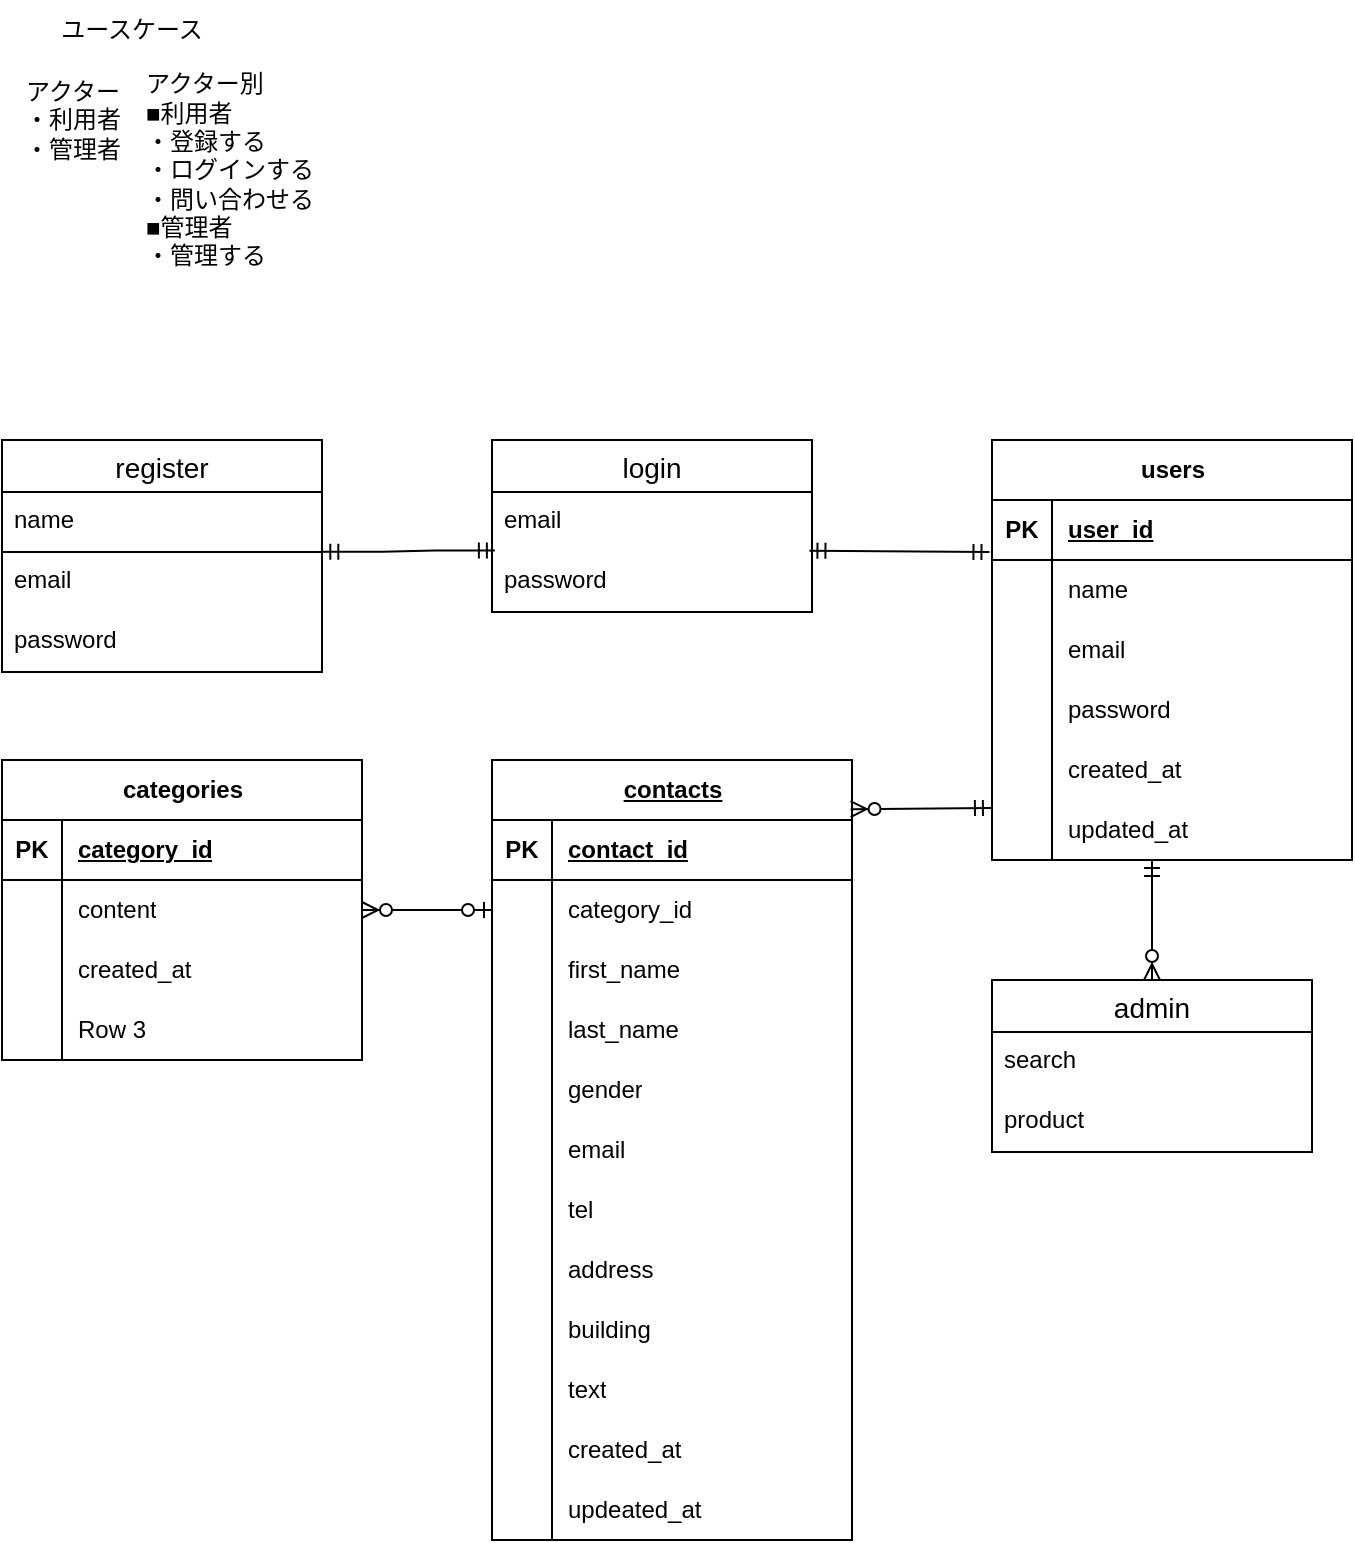 <mxfile version="27.1.0">
  <diagram name="ページ1" id="0FAMwZ932gtts7ZgAMkS">
    <mxGraphModel dx="873" dy="463" grid="1" gridSize="10" guides="1" tooltips="1" connect="1" arrows="1" fold="1" page="1" pageScale="1" pageWidth="827" pageHeight="1169" math="0" shadow="0">
      <root>
        <mxCell id="0" />
        <mxCell id="1" parent="0" />
        <mxCell id="Z-SLWH3zLzYSWy935qZ3-1" value="&lt;span style=&quot;text-align: left; text-wrap-mode: wrap; text-decoration-line: underline;&quot;&gt;contacts&lt;/span&gt;" style="shape=table;startSize=30;container=1;collapsible=1;childLayout=tableLayout;fixedRows=1;rowLines=0;fontStyle=1;align=center;resizeLast=1;html=1;" vertex="1" parent="1">
          <mxGeometry x="280" y="430" width="180" height="390" as="geometry" />
        </mxCell>
        <mxCell id="Z-SLWH3zLzYSWy935qZ3-2" value="" style="shape=tableRow;horizontal=0;startSize=0;swimlaneHead=0;swimlaneBody=0;fillColor=none;collapsible=0;dropTarget=0;points=[[0,0.5],[1,0.5]];portConstraint=eastwest;top=0;left=0;right=0;bottom=1;" vertex="1" parent="Z-SLWH3zLzYSWy935qZ3-1">
          <mxGeometry y="30" width="180" height="30" as="geometry" />
        </mxCell>
        <mxCell id="Z-SLWH3zLzYSWy935qZ3-3" value="PK" style="shape=partialRectangle;connectable=0;fillColor=none;top=0;left=0;bottom=0;right=0;fontStyle=1;overflow=hidden;whiteSpace=wrap;html=1;" vertex="1" parent="Z-SLWH3zLzYSWy935qZ3-2">
          <mxGeometry width="30" height="30" as="geometry">
            <mxRectangle width="30" height="30" as="alternateBounds" />
          </mxGeometry>
        </mxCell>
        <mxCell id="Z-SLWH3zLzYSWy935qZ3-4" value="contact_id" style="shape=partialRectangle;connectable=0;fillColor=none;top=0;left=0;bottom=0;right=0;align=left;spacingLeft=6;fontStyle=5;overflow=hidden;whiteSpace=wrap;html=1;" vertex="1" parent="Z-SLWH3zLzYSWy935qZ3-2">
          <mxGeometry x="30" width="150" height="30" as="geometry">
            <mxRectangle width="150" height="30" as="alternateBounds" />
          </mxGeometry>
        </mxCell>
        <mxCell id="Z-SLWH3zLzYSWy935qZ3-5" value="" style="shape=tableRow;horizontal=0;startSize=0;swimlaneHead=0;swimlaneBody=0;fillColor=none;collapsible=0;dropTarget=0;points=[[0,0.5],[1,0.5]];portConstraint=eastwest;top=0;left=0;right=0;bottom=0;" vertex="1" parent="Z-SLWH3zLzYSWy935qZ3-1">
          <mxGeometry y="60" width="180" height="30" as="geometry" />
        </mxCell>
        <mxCell id="Z-SLWH3zLzYSWy935qZ3-6" value="" style="shape=partialRectangle;connectable=0;fillColor=none;top=0;left=0;bottom=0;right=0;editable=1;overflow=hidden;whiteSpace=wrap;html=1;" vertex="1" parent="Z-SLWH3zLzYSWy935qZ3-5">
          <mxGeometry width="30" height="30" as="geometry">
            <mxRectangle width="30" height="30" as="alternateBounds" />
          </mxGeometry>
        </mxCell>
        <mxCell id="Z-SLWH3zLzYSWy935qZ3-7" value="category_id" style="shape=partialRectangle;connectable=0;fillColor=none;top=0;left=0;bottom=0;right=0;align=left;spacingLeft=6;overflow=hidden;whiteSpace=wrap;html=1;" vertex="1" parent="Z-SLWH3zLzYSWy935qZ3-5">
          <mxGeometry x="30" width="150" height="30" as="geometry">
            <mxRectangle width="150" height="30" as="alternateBounds" />
          </mxGeometry>
        </mxCell>
        <mxCell id="Z-SLWH3zLzYSWy935qZ3-8" value="" style="shape=tableRow;horizontal=0;startSize=0;swimlaneHead=0;swimlaneBody=0;fillColor=none;collapsible=0;dropTarget=0;points=[[0,0.5],[1,0.5]];portConstraint=eastwest;top=0;left=0;right=0;bottom=0;" vertex="1" parent="Z-SLWH3zLzYSWy935qZ3-1">
          <mxGeometry y="90" width="180" height="30" as="geometry" />
        </mxCell>
        <mxCell id="Z-SLWH3zLzYSWy935qZ3-9" value="" style="shape=partialRectangle;connectable=0;fillColor=none;top=0;left=0;bottom=0;right=0;editable=1;overflow=hidden;whiteSpace=wrap;html=1;" vertex="1" parent="Z-SLWH3zLzYSWy935qZ3-8">
          <mxGeometry width="30" height="30" as="geometry">
            <mxRectangle width="30" height="30" as="alternateBounds" />
          </mxGeometry>
        </mxCell>
        <mxCell id="Z-SLWH3zLzYSWy935qZ3-10" value="first_name" style="shape=partialRectangle;connectable=0;fillColor=none;top=0;left=0;bottom=0;right=0;align=left;spacingLeft=6;overflow=hidden;whiteSpace=wrap;html=1;" vertex="1" parent="Z-SLWH3zLzYSWy935qZ3-8">
          <mxGeometry x="30" width="150" height="30" as="geometry">
            <mxRectangle width="150" height="30" as="alternateBounds" />
          </mxGeometry>
        </mxCell>
        <mxCell id="Z-SLWH3zLzYSWy935qZ3-11" value="" style="shape=tableRow;horizontal=0;startSize=0;swimlaneHead=0;swimlaneBody=0;fillColor=none;collapsible=0;dropTarget=0;points=[[0,0.5],[1,0.5]];portConstraint=eastwest;top=0;left=0;right=0;bottom=0;" vertex="1" parent="Z-SLWH3zLzYSWy935qZ3-1">
          <mxGeometry y="120" width="180" height="30" as="geometry" />
        </mxCell>
        <mxCell id="Z-SLWH3zLzYSWy935qZ3-12" value="" style="shape=partialRectangle;connectable=0;fillColor=none;top=0;left=0;bottom=0;right=0;editable=1;overflow=hidden;whiteSpace=wrap;html=1;" vertex="1" parent="Z-SLWH3zLzYSWy935qZ3-11">
          <mxGeometry width="30" height="30" as="geometry">
            <mxRectangle width="30" height="30" as="alternateBounds" />
          </mxGeometry>
        </mxCell>
        <mxCell id="Z-SLWH3zLzYSWy935qZ3-13" value="last_name" style="shape=partialRectangle;connectable=0;fillColor=none;top=0;left=0;bottom=0;right=0;align=left;spacingLeft=6;overflow=hidden;whiteSpace=wrap;html=1;" vertex="1" parent="Z-SLWH3zLzYSWy935qZ3-11">
          <mxGeometry x="30" width="150" height="30" as="geometry">
            <mxRectangle width="150" height="30" as="alternateBounds" />
          </mxGeometry>
        </mxCell>
        <mxCell id="Z-SLWH3zLzYSWy935qZ3-116" style="shape=tableRow;horizontal=0;startSize=0;swimlaneHead=0;swimlaneBody=0;fillColor=none;collapsible=0;dropTarget=0;points=[[0,0.5],[1,0.5]];portConstraint=eastwest;top=0;left=0;right=0;bottom=0;" vertex="1" parent="Z-SLWH3zLzYSWy935qZ3-1">
          <mxGeometry y="150" width="180" height="30" as="geometry" />
        </mxCell>
        <mxCell id="Z-SLWH3zLzYSWy935qZ3-117" style="shape=partialRectangle;connectable=0;fillColor=none;top=0;left=0;bottom=0;right=0;editable=1;overflow=hidden;whiteSpace=wrap;html=1;" vertex="1" parent="Z-SLWH3zLzYSWy935qZ3-116">
          <mxGeometry width="30" height="30" as="geometry">
            <mxRectangle width="30" height="30" as="alternateBounds" />
          </mxGeometry>
        </mxCell>
        <mxCell id="Z-SLWH3zLzYSWy935qZ3-118" value="gender" style="shape=partialRectangle;connectable=0;fillColor=none;top=0;left=0;bottom=0;right=0;align=left;spacingLeft=6;overflow=hidden;whiteSpace=wrap;html=1;" vertex="1" parent="Z-SLWH3zLzYSWy935qZ3-116">
          <mxGeometry x="30" width="150" height="30" as="geometry">
            <mxRectangle width="150" height="30" as="alternateBounds" />
          </mxGeometry>
        </mxCell>
        <mxCell id="Z-SLWH3zLzYSWy935qZ3-119" style="shape=tableRow;horizontal=0;startSize=0;swimlaneHead=0;swimlaneBody=0;fillColor=none;collapsible=0;dropTarget=0;points=[[0,0.5],[1,0.5]];portConstraint=eastwest;top=0;left=0;right=0;bottom=0;" vertex="1" parent="Z-SLWH3zLzYSWy935qZ3-1">
          <mxGeometry y="180" width="180" height="30" as="geometry" />
        </mxCell>
        <mxCell id="Z-SLWH3zLzYSWy935qZ3-120" style="shape=partialRectangle;connectable=0;fillColor=none;top=0;left=0;bottom=0;right=0;editable=1;overflow=hidden;whiteSpace=wrap;html=1;" vertex="1" parent="Z-SLWH3zLzYSWy935qZ3-119">
          <mxGeometry width="30" height="30" as="geometry">
            <mxRectangle width="30" height="30" as="alternateBounds" />
          </mxGeometry>
        </mxCell>
        <mxCell id="Z-SLWH3zLzYSWy935qZ3-121" value="email" style="shape=partialRectangle;connectable=0;fillColor=none;top=0;left=0;bottom=0;right=0;align=left;spacingLeft=6;overflow=hidden;whiteSpace=wrap;html=1;" vertex="1" parent="Z-SLWH3zLzYSWy935qZ3-119">
          <mxGeometry x="30" width="150" height="30" as="geometry">
            <mxRectangle width="150" height="30" as="alternateBounds" />
          </mxGeometry>
        </mxCell>
        <mxCell id="Z-SLWH3zLzYSWy935qZ3-122" style="shape=tableRow;horizontal=0;startSize=0;swimlaneHead=0;swimlaneBody=0;fillColor=none;collapsible=0;dropTarget=0;points=[[0,0.5],[1,0.5]];portConstraint=eastwest;top=0;left=0;right=0;bottom=0;" vertex="1" parent="Z-SLWH3zLzYSWy935qZ3-1">
          <mxGeometry y="210" width="180" height="30" as="geometry" />
        </mxCell>
        <mxCell id="Z-SLWH3zLzYSWy935qZ3-123" style="shape=partialRectangle;connectable=0;fillColor=none;top=0;left=0;bottom=0;right=0;editable=1;overflow=hidden;whiteSpace=wrap;html=1;" vertex="1" parent="Z-SLWH3zLzYSWy935qZ3-122">
          <mxGeometry width="30" height="30" as="geometry">
            <mxRectangle width="30" height="30" as="alternateBounds" />
          </mxGeometry>
        </mxCell>
        <mxCell id="Z-SLWH3zLzYSWy935qZ3-124" value="tel" style="shape=partialRectangle;connectable=0;fillColor=none;top=0;left=0;bottom=0;right=0;align=left;spacingLeft=6;overflow=hidden;whiteSpace=wrap;html=1;" vertex="1" parent="Z-SLWH3zLzYSWy935qZ3-122">
          <mxGeometry x="30" width="150" height="30" as="geometry">
            <mxRectangle width="150" height="30" as="alternateBounds" />
          </mxGeometry>
        </mxCell>
        <mxCell id="Z-SLWH3zLzYSWy935qZ3-125" style="shape=tableRow;horizontal=0;startSize=0;swimlaneHead=0;swimlaneBody=0;fillColor=none;collapsible=0;dropTarget=0;points=[[0,0.5],[1,0.5]];portConstraint=eastwest;top=0;left=0;right=0;bottom=0;" vertex="1" parent="Z-SLWH3zLzYSWy935qZ3-1">
          <mxGeometry y="240" width="180" height="30" as="geometry" />
        </mxCell>
        <mxCell id="Z-SLWH3zLzYSWy935qZ3-126" style="shape=partialRectangle;connectable=0;fillColor=none;top=0;left=0;bottom=0;right=0;editable=1;overflow=hidden;whiteSpace=wrap;html=1;" vertex="1" parent="Z-SLWH3zLzYSWy935qZ3-125">
          <mxGeometry width="30" height="30" as="geometry">
            <mxRectangle width="30" height="30" as="alternateBounds" />
          </mxGeometry>
        </mxCell>
        <mxCell id="Z-SLWH3zLzYSWy935qZ3-127" value="address" style="shape=partialRectangle;connectable=0;fillColor=none;top=0;left=0;bottom=0;right=0;align=left;spacingLeft=6;overflow=hidden;whiteSpace=wrap;html=1;" vertex="1" parent="Z-SLWH3zLzYSWy935qZ3-125">
          <mxGeometry x="30" width="150" height="30" as="geometry">
            <mxRectangle width="150" height="30" as="alternateBounds" />
          </mxGeometry>
        </mxCell>
        <mxCell id="Z-SLWH3zLzYSWy935qZ3-128" style="shape=tableRow;horizontal=0;startSize=0;swimlaneHead=0;swimlaneBody=0;fillColor=none;collapsible=0;dropTarget=0;points=[[0,0.5],[1,0.5]];portConstraint=eastwest;top=0;left=0;right=0;bottom=0;" vertex="1" parent="Z-SLWH3zLzYSWy935qZ3-1">
          <mxGeometry y="270" width="180" height="30" as="geometry" />
        </mxCell>
        <mxCell id="Z-SLWH3zLzYSWy935qZ3-129" style="shape=partialRectangle;connectable=0;fillColor=none;top=0;left=0;bottom=0;right=0;editable=1;overflow=hidden;whiteSpace=wrap;html=1;" vertex="1" parent="Z-SLWH3zLzYSWy935qZ3-128">
          <mxGeometry width="30" height="30" as="geometry">
            <mxRectangle width="30" height="30" as="alternateBounds" />
          </mxGeometry>
        </mxCell>
        <mxCell id="Z-SLWH3zLzYSWy935qZ3-130" value="building" style="shape=partialRectangle;connectable=0;fillColor=none;top=0;left=0;bottom=0;right=0;align=left;spacingLeft=6;overflow=hidden;whiteSpace=wrap;html=1;" vertex="1" parent="Z-SLWH3zLzYSWy935qZ3-128">
          <mxGeometry x="30" width="150" height="30" as="geometry">
            <mxRectangle width="150" height="30" as="alternateBounds" />
          </mxGeometry>
        </mxCell>
        <mxCell id="Z-SLWH3zLzYSWy935qZ3-131" style="shape=tableRow;horizontal=0;startSize=0;swimlaneHead=0;swimlaneBody=0;fillColor=none;collapsible=0;dropTarget=0;points=[[0,0.5],[1,0.5]];portConstraint=eastwest;top=0;left=0;right=0;bottom=0;" vertex="1" parent="Z-SLWH3zLzYSWy935qZ3-1">
          <mxGeometry y="300" width="180" height="30" as="geometry" />
        </mxCell>
        <mxCell id="Z-SLWH3zLzYSWy935qZ3-132" style="shape=partialRectangle;connectable=0;fillColor=none;top=0;left=0;bottom=0;right=0;editable=1;overflow=hidden;whiteSpace=wrap;html=1;" vertex="1" parent="Z-SLWH3zLzYSWy935qZ3-131">
          <mxGeometry width="30" height="30" as="geometry">
            <mxRectangle width="30" height="30" as="alternateBounds" />
          </mxGeometry>
        </mxCell>
        <mxCell id="Z-SLWH3zLzYSWy935qZ3-133" value="text" style="shape=partialRectangle;connectable=0;fillColor=none;top=0;left=0;bottom=0;right=0;align=left;spacingLeft=6;overflow=hidden;whiteSpace=wrap;html=1;" vertex="1" parent="Z-SLWH3zLzYSWy935qZ3-131">
          <mxGeometry x="30" width="150" height="30" as="geometry">
            <mxRectangle width="150" height="30" as="alternateBounds" />
          </mxGeometry>
        </mxCell>
        <mxCell id="Z-SLWH3zLzYSWy935qZ3-134" style="shape=tableRow;horizontal=0;startSize=0;swimlaneHead=0;swimlaneBody=0;fillColor=none;collapsible=0;dropTarget=0;points=[[0,0.5],[1,0.5]];portConstraint=eastwest;top=0;left=0;right=0;bottom=0;" vertex="1" parent="Z-SLWH3zLzYSWy935qZ3-1">
          <mxGeometry y="330" width="180" height="30" as="geometry" />
        </mxCell>
        <mxCell id="Z-SLWH3zLzYSWy935qZ3-135" style="shape=partialRectangle;connectable=0;fillColor=none;top=0;left=0;bottom=0;right=0;editable=1;overflow=hidden;whiteSpace=wrap;html=1;" vertex="1" parent="Z-SLWH3zLzYSWy935qZ3-134">
          <mxGeometry width="30" height="30" as="geometry">
            <mxRectangle width="30" height="30" as="alternateBounds" />
          </mxGeometry>
        </mxCell>
        <mxCell id="Z-SLWH3zLzYSWy935qZ3-136" value="created_at" style="shape=partialRectangle;connectable=0;fillColor=none;top=0;left=0;bottom=0;right=0;align=left;spacingLeft=6;overflow=hidden;whiteSpace=wrap;html=1;" vertex="1" parent="Z-SLWH3zLzYSWy935qZ3-134">
          <mxGeometry x="30" width="150" height="30" as="geometry">
            <mxRectangle width="150" height="30" as="alternateBounds" />
          </mxGeometry>
        </mxCell>
        <mxCell id="Z-SLWH3zLzYSWy935qZ3-137" style="shape=tableRow;horizontal=0;startSize=0;swimlaneHead=0;swimlaneBody=0;fillColor=none;collapsible=0;dropTarget=0;points=[[0,0.5],[1,0.5]];portConstraint=eastwest;top=0;left=0;right=0;bottom=0;" vertex="1" parent="Z-SLWH3zLzYSWy935qZ3-1">
          <mxGeometry y="360" width="180" height="30" as="geometry" />
        </mxCell>
        <mxCell id="Z-SLWH3zLzYSWy935qZ3-138" style="shape=partialRectangle;connectable=0;fillColor=none;top=0;left=0;bottom=0;right=0;editable=1;overflow=hidden;whiteSpace=wrap;html=1;" vertex="1" parent="Z-SLWH3zLzYSWy935qZ3-137">
          <mxGeometry width="30" height="30" as="geometry">
            <mxRectangle width="30" height="30" as="alternateBounds" />
          </mxGeometry>
        </mxCell>
        <mxCell id="Z-SLWH3zLzYSWy935qZ3-139" value="updeated_at" style="shape=partialRectangle;connectable=0;fillColor=none;top=0;left=0;bottom=0;right=0;align=left;spacingLeft=6;overflow=hidden;whiteSpace=wrap;html=1;" vertex="1" parent="Z-SLWH3zLzYSWy935qZ3-137">
          <mxGeometry x="30" width="150" height="30" as="geometry">
            <mxRectangle width="150" height="30" as="alternateBounds" />
          </mxGeometry>
        </mxCell>
        <mxCell id="Z-SLWH3zLzYSWy935qZ3-14" value="ユースケース" style="text;strokeColor=none;align=center;fillColor=none;html=1;verticalAlign=middle;whiteSpace=wrap;rounded=0;" vertex="1" parent="1">
          <mxGeometry x="50" y="50" width="100" height="30" as="geometry" />
        </mxCell>
        <mxCell id="Z-SLWH3zLzYSWy935qZ3-15" value="アクター&lt;div&gt;・利用者&lt;/div&gt;&lt;div&gt;・管理者&lt;/div&gt;" style="text;html=1;align=center;verticalAlign=middle;resizable=0;points=[];autosize=1;strokeColor=none;fillColor=none;" vertex="1" parent="1">
          <mxGeometry x="35" y="80" width="70" height="60" as="geometry" />
        </mxCell>
        <mxCell id="Z-SLWH3zLzYSWy935qZ3-16" value="アクター別&lt;div&gt;■利用者&lt;/div&gt;&lt;div style=&quot;&quot;&gt;・登録する&lt;/div&gt;&lt;div style=&quot;&quot;&gt;・ログインする&lt;/div&gt;&lt;div style=&quot;&quot;&gt;・問い合わせる&lt;/div&gt;&lt;div&gt;■管理者&lt;/div&gt;&lt;div&gt;&lt;span style=&quot;background-color: transparent; color: light-dark(rgb(0, 0, 0), rgb(255, 255, 255));&quot;&gt;・管理する&lt;/span&gt;&lt;/div&gt;" style="text;html=1;align=left;verticalAlign=middle;resizable=0;points=[];autosize=1;strokeColor=none;fillColor=none;" vertex="1" parent="1">
          <mxGeometry x="105" y="80" width="110" height="110" as="geometry" />
        </mxCell>
        <mxCell id="Z-SLWH3zLzYSWy935qZ3-140" value="categories" style="shape=table;startSize=30;container=1;collapsible=1;childLayout=tableLayout;fixedRows=1;rowLines=0;fontStyle=1;align=center;resizeLast=1;html=1;" vertex="1" parent="1">
          <mxGeometry x="35" y="430" width="180" height="150" as="geometry" />
        </mxCell>
        <mxCell id="Z-SLWH3zLzYSWy935qZ3-141" value="" style="shape=tableRow;horizontal=0;startSize=0;swimlaneHead=0;swimlaneBody=0;fillColor=none;collapsible=0;dropTarget=0;points=[[0,0.5],[1,0.5]];portConstraint=eastwest;top=0;left=0;right=0;bottom=1;" vertex="1" parent="Z-SLWH3zLzYSWy935qZ3-140">
          <mxGeometry y="30" width="180" height="30" as="geometry" />
        </mxCell>
        <mxCell id="Z-SLWH3zLzYSWy935qZ3-142" value="PK" style="shape=partialRectangle;connectable=0;fillColor=none;top=0;left=0;bottom=0;right=0;fontStyle=1;overflow=hidden;whiteSpace=wrap;html=1;" vertex="1" parent="Z-SLWH3zLzYSWy935qZ3-141">
          <mxGeometry width="30" height="30" as="geometry">
            <mxRectangle width="30" height="30" as="alternateBounds" />
          </mxGeometry>
        </mxCell>
        <mxCell id="Z-SLWH3zLzYSWy935qZ3-143" value="category_id" style="shape=partialRectangle;connectable=0;fillColor=none;top=0;left=0;bottom=0;right=0;align=left;spacingLeft=6;fontStyle=5;overflow=hidden;whiteSpace=wrap;html=1;" vertex="1" parent="Z-SLWH3zLzYSWy935qZ3-141">
          <mxGeometry x="30" width="150" height="30" as="geometry">
            <mxRectangle width="150" height="30" as="alternateBounds" />
          </mxGeometry>
        </mxCell>
        <mxCell id="Z-SLWH3zLzYSWy935qZ3-144" value="" style="shape=tableRow;horizontal=0;startSize=0;swimlaneHead=0;swimlaneBody=0;fillColor=none;collapsible=0;dropTarget=0;points=[[0,0.5],[1,0.5]];portConstraint=eastwest;top=0;left=0;right=0;bottom=0;" vertex="1" parent="Z-SLWH3zLzYSWy935qZ3-140">
          <mxGeometry y="60" width="180" height="30" as="geometry" />
        </mxCell>
        <mxCell id="Z-SLWH3zLzYSWy935qZ3-145" value="" style="shape=partialRectangle;connectable=0;fillColor=none;top=0;left=0;bottom=0;right=0;editable=1;overflow=hidden;whiteSpace=wrap;html=1;" vertex="1" parent="Z-SLWH3zLzYSWy935qZ3-144">
          <mxGeometry width="30" height="30" as="geometry">
            <mxRectangle width="30" height="30" as="alternateBounds" />
          </mxGeometry>
        </mxCell>
        <mxCell id="Z-SLWH3zLzYSWy935qZ3-146" value="content" style="shape=partialRectangle;connectable=0;fillColor=none;top=0;left=0;bottom=0;right=0;align=left;spacingLeft=6;overflow=hidden;whiteSpace=wrap;html=1;" vertex="1" parent="Z-SLWH3zLzYSWy935qZ3-144">
          <mxGeometry x="30" width="150" height="30" as="geometry">
            <mxRectangle width="150" height="30" as="alternateBounds" />
          </mxGeometry>
        </mxCell>
        <mxCell id="Z-SLWH3zLzYSWy935qZ3-147" value="" style="shape=tableRow;horizontal=0;startSize=0;swimlaneHead=0;swimlaneBody=0;fillColor=none;collapsible=0;dropTarget=0;points=[[0,0.5],[1,0.5]];portConstraint=eastwest;top=0;left=0;right=0;bottom=0;" vertex="1" parent="Z-SLWH3zLzYSWy935qZ3-140">
          <mxGeometry y="90" width="180" height="30" as="geometry" />
        </mxCell>
        <mxCell id="Z-SLWH3zLzYSWy935qZ3-148" value="" style="shape=partialRectangle;connectable=0;fillColor=none;top=0;left=0;bottom=0;right=0;editable=1;overflow=hidden;whiteSpace=wrap;html=1;" vertex="1" parent="Z-SLWH3zLzYSWy935qZ3-147">
          <mxGeometry width="30" height="30" as="geometry">
            <mxRectangle width="30" height="30" as="alternateBounds" />
          </mxGeometry>
        </mxCell>
        <mxCell id="Z-SLWH3zLzYSWy935qZ3-149" value="created_at" style="shape=partialRectangle;connectable=0;fillColor=none;top=0;left=0;bottom=0;right=0;align=left;spacingLeft=6;overflow=hidden;whiteSpace=wrap;html=1;" vertex="1" parent="Z-SLWH3zLzYSWy935qZ3-147">
          <mxGeometry x="30" width="150" height="30" as="geometry">
            <mxRectangle width="150" height="30" as="alternateBounds" />
          </mxGeometry>
        </mxCell>
        <mxCell id="Z-SLWH3zLzYSWy935qZ3-150" value="" style="shape=tableRow;horizontal=0;startSize=0;swimlaneHead=0;swimlaneBody=0;fillColor=none;collapsible=0;dropTarget=0;points=[[0,0.5],[1,0.5]];portConstraint=eastwest;top=0;left=0;right=0;bottom=0;" vertex="1" parent="Z-SLWH3zLzYSWy935qZ3-140">
          <mxGeometry y="120" width="180" height="30" as="geometry" />
        </mxCell>
        <mxCell id="Z-SLWH3zLzYSWy935qZ3-151" value="" style="shape=partialRectangle;connectable=0;fillColor=none;top=0;left=0;bottom=0;right=0;editable=1;overflow=hidden;whiteSpace=wrap;html=1;" vertex="1" parent="Z-SLWH3zLzYSWy935qZ3-150">
          <mxGeometry width="30" height="30" as="geometry">
            <mxRectangle width="30" height="30" as="alternateBounds" />
          </mxGeometry>
        </mxCell>
        <mxCell id="Z-SLWH3zLzYSWy935qZ3-152" value="Row 3" style="shape=partialRectangle;connectable=0;fillColor=none;top=0;left=0;bottom=0;right=0;align=left;spacingLeft=6;overflow=hidden;whiteSpace=wrap;html=1;" vertex="1" parent="Z-SLWH3zLzYSWy935qZ3-150">
          <mxGeometry x="30" width="150" height="30" as="geometry">
            <mxRectangle width="150" height="30" as="alternateBounds" />
          </mxGeometry>
        </mxCell>
        <mxCell id="Z-SLWH3zLzYSWy935qZ3-167" value="register" style="swimlane;fontStyle=0;childLayout=stackLayout;horizontal=1;startSize=26;horizontalStack=0;resizeParent=1;resizeParentMax=0;resizeLast=0;collapsible=1;marginBottom=0;align=center;fontSize=14;" vertex="1" parent="1">
          <mxGeometry x="35" y="270" width="160" height="116" as="geometry" />
        </mxCell>
        <mxCell id="Z-SLWH3zLzYSWy935qZ3-168" value="name" style="text;strokeColor=default;fillColor=none;spacingLeft=4;spacingRight=4;overflow=hidden;rotatable=0;points=[[0,0.5],[1,0.5]];portConstraint=eastwest;fontSize=12;whiteSpace=wrap;html=1;" vertex="1" parent="Z-SLWH3zLzYSWy935qZ3-167">
          <mxGeometry y="26" width="160" height="30" as="geometry" />
        </mxCell>
        <mxCell id="Z-SLWH3zLzYSWy935qZ3-169" value="email" style="text;strokeColor=none;fillColor=none;spacingLeft=4;spacingRight=4;overflow=hidden;rotatable=0;points=[[0,0.5],[1,0.5]];portConstraint=eastwest;fontSize=12;whiteSpace=wrap;html=1;" vertex="1" parent="Z-SLWH3zLzYSWy935qZ3-167">
          <mxGeometry y="56" width="160" height="30" as="geometry" />
        </mxCell>
        <mxCell id="Z-SLWH3zLzYSWy935qZ3-170" value="password" style="text;strokeColor=none;fillColor=none;spacingLeft=4;spacingRight=4;overflow=hidden;rotatable=0;points=[[0,0.5],[1,0.5]];portConstraint=eastwest;fontSize=12;whiteSpace=wrap;html=1;" vertex="1" parent="Z-SLWH3zLzYSWy935qZ3-167">
          <mxGeometry y="86" width="160" height="30" as="geometry" />
        </mxCell>
        <mxCell id="Z-SLWH3zLzYSWy935qZ3-171" value="login" style="swimlane;fontStyle=0;childLayout=stackLayout;horizontal=1;startSize=26;horizontalStack=0;resizeParent=1;resizeParentMax=0;resizeLast=0;collapsible=1;marginBottom=0;align=center;fontSize=14;" vertex="1" parent="1">
          <mxGeometry x="280" y="270" width="160" height="86" as="geometry" />
        </mxCell>
        <mxCell id="Z-SLWH3zLzYSWy935qZ3-172" value="email" style="text;strokeColor=none;fillColor=none;spacingLeft=4;spacingRight=4;overflow=hidden;rotatable=0;points=[[0,0.5],[1,0.5]];portConstraint=eastwest;fontSize=12;whiteSpace=wrap;html=1;" vertex="1" parent="Z-SLWH3zLzYSWy935qZ3-171">
          <mxGeometry y="26" width="160" height="30" as="geometry" />
        </mxCell>
        <mxCell id="Z-SLWH3zLzYSWy935qZ3-173" value="password" style="text;strokeColor=none;fillColor=none;spacingLeft=4;spacingRight=4;overflow=hidden;rotatable=0;points=[[0,0.5],[1,0.5]];portConstraint=eastwest;fontSize=12;whiteSpace=wrap;html=1;" vertex="1" parent="Z-SLWH3zLzYSWy935qZ3-171">
          <mxGeometry y="56" width="160" height="30" as="geometry" />
        </mxCell>
        <mxCell id="Z-SLWH3zLzYSWy935qZ3-175" value="" style="edgeStyle=entityRelationEdgeStyle;fontSize=12;html=1;endArrow=ERmandOne;startArrow=ERmandOne;rounded=0;entryX=0.009;entryY=0.974;entryDx=0;entryDy=0;entryPerimeter=0;exitX=1.001;exitY=-0.005;exitDx=0;exitDy=0;exitPerimeter=0;" edge="1" parent="1" source="Z-SLWH3zLzYSWy935qZ3-169" target="Z-SLWH3zLzYSWy935qZ3-172">
          <mxGeometry width="100" height="100" relative="1" as="geometry">
            <mxPoint x="210" y="325" as="sourcePoint" />
            <mxPoint x="440" y="420" as="targetPoint" />
          </mxGeometry>
        </mxCell>
        <mxCell id="Z-SLWH3zLzYSWy935qZ3-178" value="" style="fontSize=12;html=1;endArrow=ERzeroToMany;startArrow=ERzeroToOne;rounded=0;exitX=0;exitY=0.5;exitDx=0;exitDy=0;entryX=1;entryY=0.5;entryDx=0;entryDy=0;" edge="1" parent="1" source="Z-SLWH3zLzYSWy935qZ3-5" target="Z-SLWH3zLzYSWy935qZ3-144">
          <mxGeometry width="100" height="100" relative="1" as="geometry">
            <mxPoint x="340" y="520" as="sourcePoint" />
            <mxPoint x="440" y="420" as="targetPoint" />
          </mxGeometry>
        </mxCell>
        <mxCell id="Z-SLWH3zLzYSWy935qZ3-179" value="users" style="shape=table;startSize=30;container=1;collapsible=1;childLayout=tableLayout;fixedRows=1;rowLines=0;fontStyle=1;align=center;resizeLast=1;html=1;" vertex="1" parent="1">
          <mxGeometry x="530" y="270" width="180" height="210" as="geometry" />
        </mxCell>
        <mxCell id="Z-SLWH3zLzYSWy935qZ3-180" value="" style="shape=tableRow;horizontal=0;startSize=0;swimlaneHead=0;swimlaneBody=0;fillColor=none;collapsible=0;dropTarget=0;points=[[0,0.5],[1,0.5]];portConstraint=eastwest;top=0;left=0;right=0;bottom=1;" vertex="1" parent="Z-SLWH3zLzYSWy935qZ3-179">
          <mxGeometry y="30" width="180" height="30" as="geometry" />
        </mxCell>
        <mxCell id="Z-SLWH3zLzYSWy935qZ3-181" value="PK" style="shape=partialRectangle;connectable=0;fillColor=none;top=0;left=0;bottom=0;right=0;fontStyle=1;overflow=hidden;whiteSpace=wrap;html=1;" vertex="1" parent="Z-SLWH3zLzYSWy935qZ3-180">
          <mxGeometry width="30" height="30" as="geometry">
            <mxRectangle width="30" height="30" as="alternateBounds" />
          </mxGeometry>
        </mxCell>
        <mxCell id="Z-SLWH3zLzYSWy935qZ3-182" value="user_id" style="shape=partialRectangle;connectable=0;fillColor=none;top=0;left=0;bottom=0;right=0;align=left;spacingLeft=6;fontStyle=5;overflow=hidden;whiteSpace=wrap;html=1;" vertex="1" parent="Z-SLWH3zLzYSWy935qZ3-180">
          <mxGeometry x="30" width="150" height="30" as="geometry">
            <mxRectangle width="150" height="30" as="alternateBounds" />
          </mxGeometry>
        </mxCell>
        <mxCell id="Z-SLWH3zLzYSWy935qZ3-183" value="" style="shape=tableRow;horizontal=0;startSize=0;swimlaneHead=0;swimlaneBody=0;fillColor=none;collapsible=0;dropTarget=0;points=[[0,0.5],[1,0.5]];portConstraint=eastwest;top=0;left=0;right=0;bottom=0;" vertex="1" parent="Z-SLWH3zLzYSWy935qZ3-179">
          <mxGeometry y="60" width="180" height="30" as="geometry" />
        </mxCell>
        <mxCell id="Z-SLWH3zLzYSWy935qZ3-184" value="" style="shape=partialRectangle;connectable=0;fillColor=none;top=0;left=0;bottom=0;right=0;editable=1;overflow=hidden;whiteSpace=wrap;html=1;" vertex="1" parent="Z-SLWH3zLzYSWy935qZ3-183">
          <mxGeometry width="30" height="30" as="geometry">
            <mxRectangle width="30" height="30" as="alternateBounds" />
          </mxGeometry>
        </mxCell>
        <mxCell id="Z-SLWH3zLzYSWy935qZ3-185" value="name" style="shape=partialRectangle;connectable=0;fillColor=none;top=0;left=0;bottom=0;right=0;align=left;spacingLeft=6;overflow=hidden;whiteSpace=wrap;html=1;" vertex="1" parent="Z-SLWH3zLzYSWy935qZ3-183">
          <mxGeometry x="30" width="150" height="30" as="geometry">
            <mxRectangle width="150" height="30" as="alternateBounds" />
          </mxGeometry>
        </mxCell>
        <mxCell id="Z-SLWH3zLzYSWy935qZ3-186" value="" style="shape=tableRow;horizontal=0;startSize=0;swimlaneHead=0;swimlaneBody=0;fillColor=none;collapsible=0;dropTarget=0;points=[[0,0.5],[1,0.5]];portConstraint=eastwest;top=0;left=0;right=0;bottom=0;" vertex="1" parent="Z-SLWH3zLzYSWy935qZ3-179">
          <mxGeometry y="90" width="180" height="30" as="geometry" />
        </mxCell>
        <mxCell id="Z-SLWH3zLzYSWy935qZ3-187" value="" style="shape=partialRectangle;connectable=0;fillColor=none;top=0;left=0;bottom=0;right=0;editable=1;overflow=hidden;whiteSpace=wrap;html=1;" vertex="1" parent="Z-SLWH3zLzYSWy935qZ3-186">
          <mxGeometry width="30" height="30" as="geometry">
            <mxRectangle width="30" height="30" as="alternateBounds" />
          </mxGeometry>
        </mxCell>
        <mxCell id="Z-SLWH3zLzYSWy935qZ3-188" value="email" style="shape=partialRectangle;connectable=0;fillColor=none;top=0;left=0;bottom=0;right=0;align=left;spacingLeft=6;overflow=hidden;whiteSpace=wrap;html=1;" vertex="1" parent="Z-SLWH3zLzYSWy935qZ3-186">
          <mxGeometry x="30" width="150" height="30" as="geometry">
            <mxRectangle width="150" height="30" as="alternateBounds" />
          </mxGeometry>
        </mxCell>
        <mxCell id="Z-SLWH3zLzYSWy935qZ3-189" value="" style="shape=tableRow;horizontal=0;startSize=0;swimlaneHead=0;swimlaneBody=0;fillColor=none;collapsible=0;dropTarget=0;points=[[0,0.5],[1,0.5]];portConstraint=eastwest;top=0;left=0;right=0;bottom=0;" vertex="1" parent="Z-SLWH3zLzYSWy935qZ3-179">
          <mxGeometry y="120" width="180" height="30" as="geometry" />
        </mxCell>
        <mxCell id="Z-SLWH3zLzYSWy935qZ3-190" value="" style="shape=partialRectangle;connectable=0;fillColor=none;top=0;left=0;bottom=0;right=0;editable=1;overflow=hidden;whiteSpace=wrap;html=1;" vertex="1" parent="Z-SLWH3zLzYSWy935qZ3-189">
          <mxGeometry width="30" height="30" as="geometry">
            <mxRectangle width="30" height="30" as="alternateBounds" />
          </mxGeometry>
        </mxCell>
        <mxCell id="Z-SLWH3zLzYSWy935qZ3-191" value="password" style="shape=partialRectangle;connectable=0;fillColor=none;top=0;left=0;bottom=0;right=0;align=left;spacingLeft=6;overflow=hidden;whiteSpace=wrap;html=1;" vertex="1" parent="Z-SLWH3zLzYSWy935qZ3-189">
          <mxGeometry x="30" width="150" height="30" as="geometry">
            <mxRectangle width="150" height="30" as="alternateBounds" />
          </mxGeometry>
        </mxCell>
        <mxCell id="Z-SLWH3zLzYSWy935qZ3-192" style="shape=tableRow;horizontal=0;startSize=0;swimlaneHead=0;swimlaneBody=0;fillColor=none;collapsible=0;dropTarget=0;points=[[0,0.5],[1,0.5]];portConstraint=eastwest;top=0;left=0;right=0;bottom=0;" vertex="1" parent="Z-SLWH3zLzYSWy935qZ3-179">
          <mxGeometry y="150" width="180" height="30" as="geometry" />
        </mxCell>
        <mxCell id="Z-SLWH3zLzYSWy935qZ3-193" style="shape=partialRectangle;connectable=0;fillColor=none;top=0;left=0;bottom=0;right=0;editable=1;overflow=hidden;whiteSpace=wrap;html=1;" vertex="1" parent="Z-SLWH3zLzYSWy935qZ3-192">
          <mxGeometry width="30" height="30" as="geometry">
            <mxRectangle width="30" height="30" as="alternateBounds" />
          </mxGeometry>
        </mxCell>
        <mxCell id="Z-SLWH3zLzYSWy935qZ3-194" value="created_at" style="shape=partialRectangle;connectable=0;fillColor=none;top=0;left=0;bottom=0;right=0;align=left;spacingLeft=6;overflow=hidden;whiteSpace=wrap;html=1;" vertex="1" parent="Z-SLWH3zLzYSWy935qZ3-192">
          <mxGeometry x="30" width="150" height="30" as="geometry">
            <mxRectangle width="150" height="30" as="alternateBounds" />
          </mxGeometry>
        </mxCell>
        <mxCell id="Z-SLWH3zLzYSWy935qZ3-195" style="shape=tableRow;horizontal=0;startSize=0;swimlaneHead=0;swimlaneBody=0;fillColor=none;collapsible=0;dropTarget=0;points=[[0,0.5],[1,0.5]];portConstraint=eastwest;top=0;left=0;right=0;bottom=0;" vertex="1" parent="Z-SLWH3zLzYSWy935qZ3-179">
          <mxGeometry y="180" width="180" height="30" as="geometry" />
        </mxCell>
        <mxCell id="Z-SLWH3zLzYSWy935qZ3-196" style="shape=partialRectangle;connectable=0;fillColor=none;top=0;left=0;bottom=0;right=0;editable=1;overflow=hidden;whiteSpace=wrap;html=1;" vertex="1" parent="Z-SLWH3zLzYSWy935qZ3-195">
          <mxGeometry width="30" height="30" as="geometry">
            <mxRectangle width="30" height="30" as="alternateBounds" />
          </mxGeometry>
        </mxCell>
        <mxCell id="Z-SLWH3zLzYSWy935qZ3-197" value="updated_at" style="shape=partialRectangle;connectable=0;fillColor=none;top=0;left=0;bottom=0;right=0;align=left;spacingLeft=6;overflow=hidden;whiteSpace=wrap;html=1;" vertex="1" parent="Z-SLWH3zLzYSWy935qZ3-195">
          <mxGeometry x="30" width="150" height="30" as="geometry">
            <mxRectangle width="150" height="30" as="alternateBounds" />
          </mxGeometry>
        </mxCell>
        <mxCell id="Z-SLWH3zLzYSWy935qZ3-198" value="" style="fontSize=12;html=1;endArrow=ERmandOne;startArrow=ERmandOne;rounded=0;entryX=-0.007;entryY=-0.133;entryDx=0;entryDy=0;entryPerimeter=0;exitX=0.992;exitY=0.978;exitDx=0;exitDy=0;exitPerimeter=0;" edge="1" parent="1" source="Z-SLWH3zLzYSWy935qZ3-172" target="Z-SLWH3zLzYSWy935qZ3-183">
          <mxGeometry width="100" height="100" relative="1" as="geometry">
            <mxPoint x="330" y="500" as="sourcePoint" />
            <mxPoint x="430" y="400" as="targetPoint" />
          </mxGeometry>
        </mxCell>
        <mxCell id="Z-SLWH3zLzYSWy935qZ3-200" value="" style="fontSize=12;html=1;endArrow=ERzeroToMany;startArrow=ERmandOne;rounded=0;exitX=-0.003;exitY=1.133;exitDx=0;exitDy=0;exitPerimeter=0;entryX=0.996;entryY=0.063;entryDx=0;entryDy=0;entryPerimeter=0;" edge="1" parent="1" source="Z-SLWH3zLzYSWy935qZ3-192" target="Z-SLWH3zLzYSWy935qZ3-1">
          <mxGeometry width="100" height="100" relative="1" as="geometry">
            <mxPoint x="410" y="600" as="sourcePoint" />
            <mxPoint x="510" y="500" as="targetPoint" />
          </mxGeometry>
        </mxCell>
        <mxCell id="Z-SLWH3zLzYSWy935qZ3-201" value="admin" style="swimlane;fontStyle=0;childLayout=stackLayout;horizontal=1;startSize=26;horizontalStack=0;resizeParent=1;resizeParentMax=0;resizeLast=0;collapsible=1;marginBottom=0;align=center;fontSize=14;" vertex="1" parent="1">
          <mxGeometry x="530" y="540" width="160" height="86" as="geometry" />
        </mxCell>
        <mxCell id="Z-SLWH3zLzYSWy935qZ3-202" value="search" style="text;strokeColor=none;fillColor=none;spacingLeft=4;spacingRight=4;overflow=hidden;rotatable=0;points=[[0,0.5],[1,0.5]];portConstraint=eastwest;fontSize=12;whiteSpace=wrap;html=1;" vertex="1" parent="Z-SLWH3zLzYSWy935qZ3-201">
          <mxGeometry y="26" width="160" height="30" as="geometry" />
        </mxCell>
        <mxCell id="Z-SLWH3zLzYSWy935qZ3-204" value="product" style="text;strokeColor=none;fillColor=none;spacingLeft=4;spacingRight=4;overflow=hidden;rotatable=0;points=[[0,0.5],[1,0.5]];portConstraint=eastwest;fontSize=12;whiteSpace=wrap;html=1;" vertex="1" parent="Z-SLWH3zLzYSWy935qZ3-201">
          <mxGeometry y="56" width="160" height="30" as="geometry" />
        </mxCell>
        <mxCell id="Z-SLWH3zLzYSWy935qZ3-205" value="" style="fontSize=12;html=1;endArrow=ERzeroToMany;startArrow=ERmandOne;rounded=0;entryX=0.5;entryY=0;entryDx=0;entryDy=0;" edge="1" parent="1" target="Z-SLWH3zLzYSWy935qZ3-201">
          <mxGeometry width="100" height="100" relative="1" as="geometry">
            <mxPoint x="610" y="480" as="sourcePoint" />
            <mxPoint x="570" y="511" as="targetPoint" />
          </mxGeometry>
        </mxCell>
      </root>
    </mxGraphModel>
  </diagram>
</mxfile>
